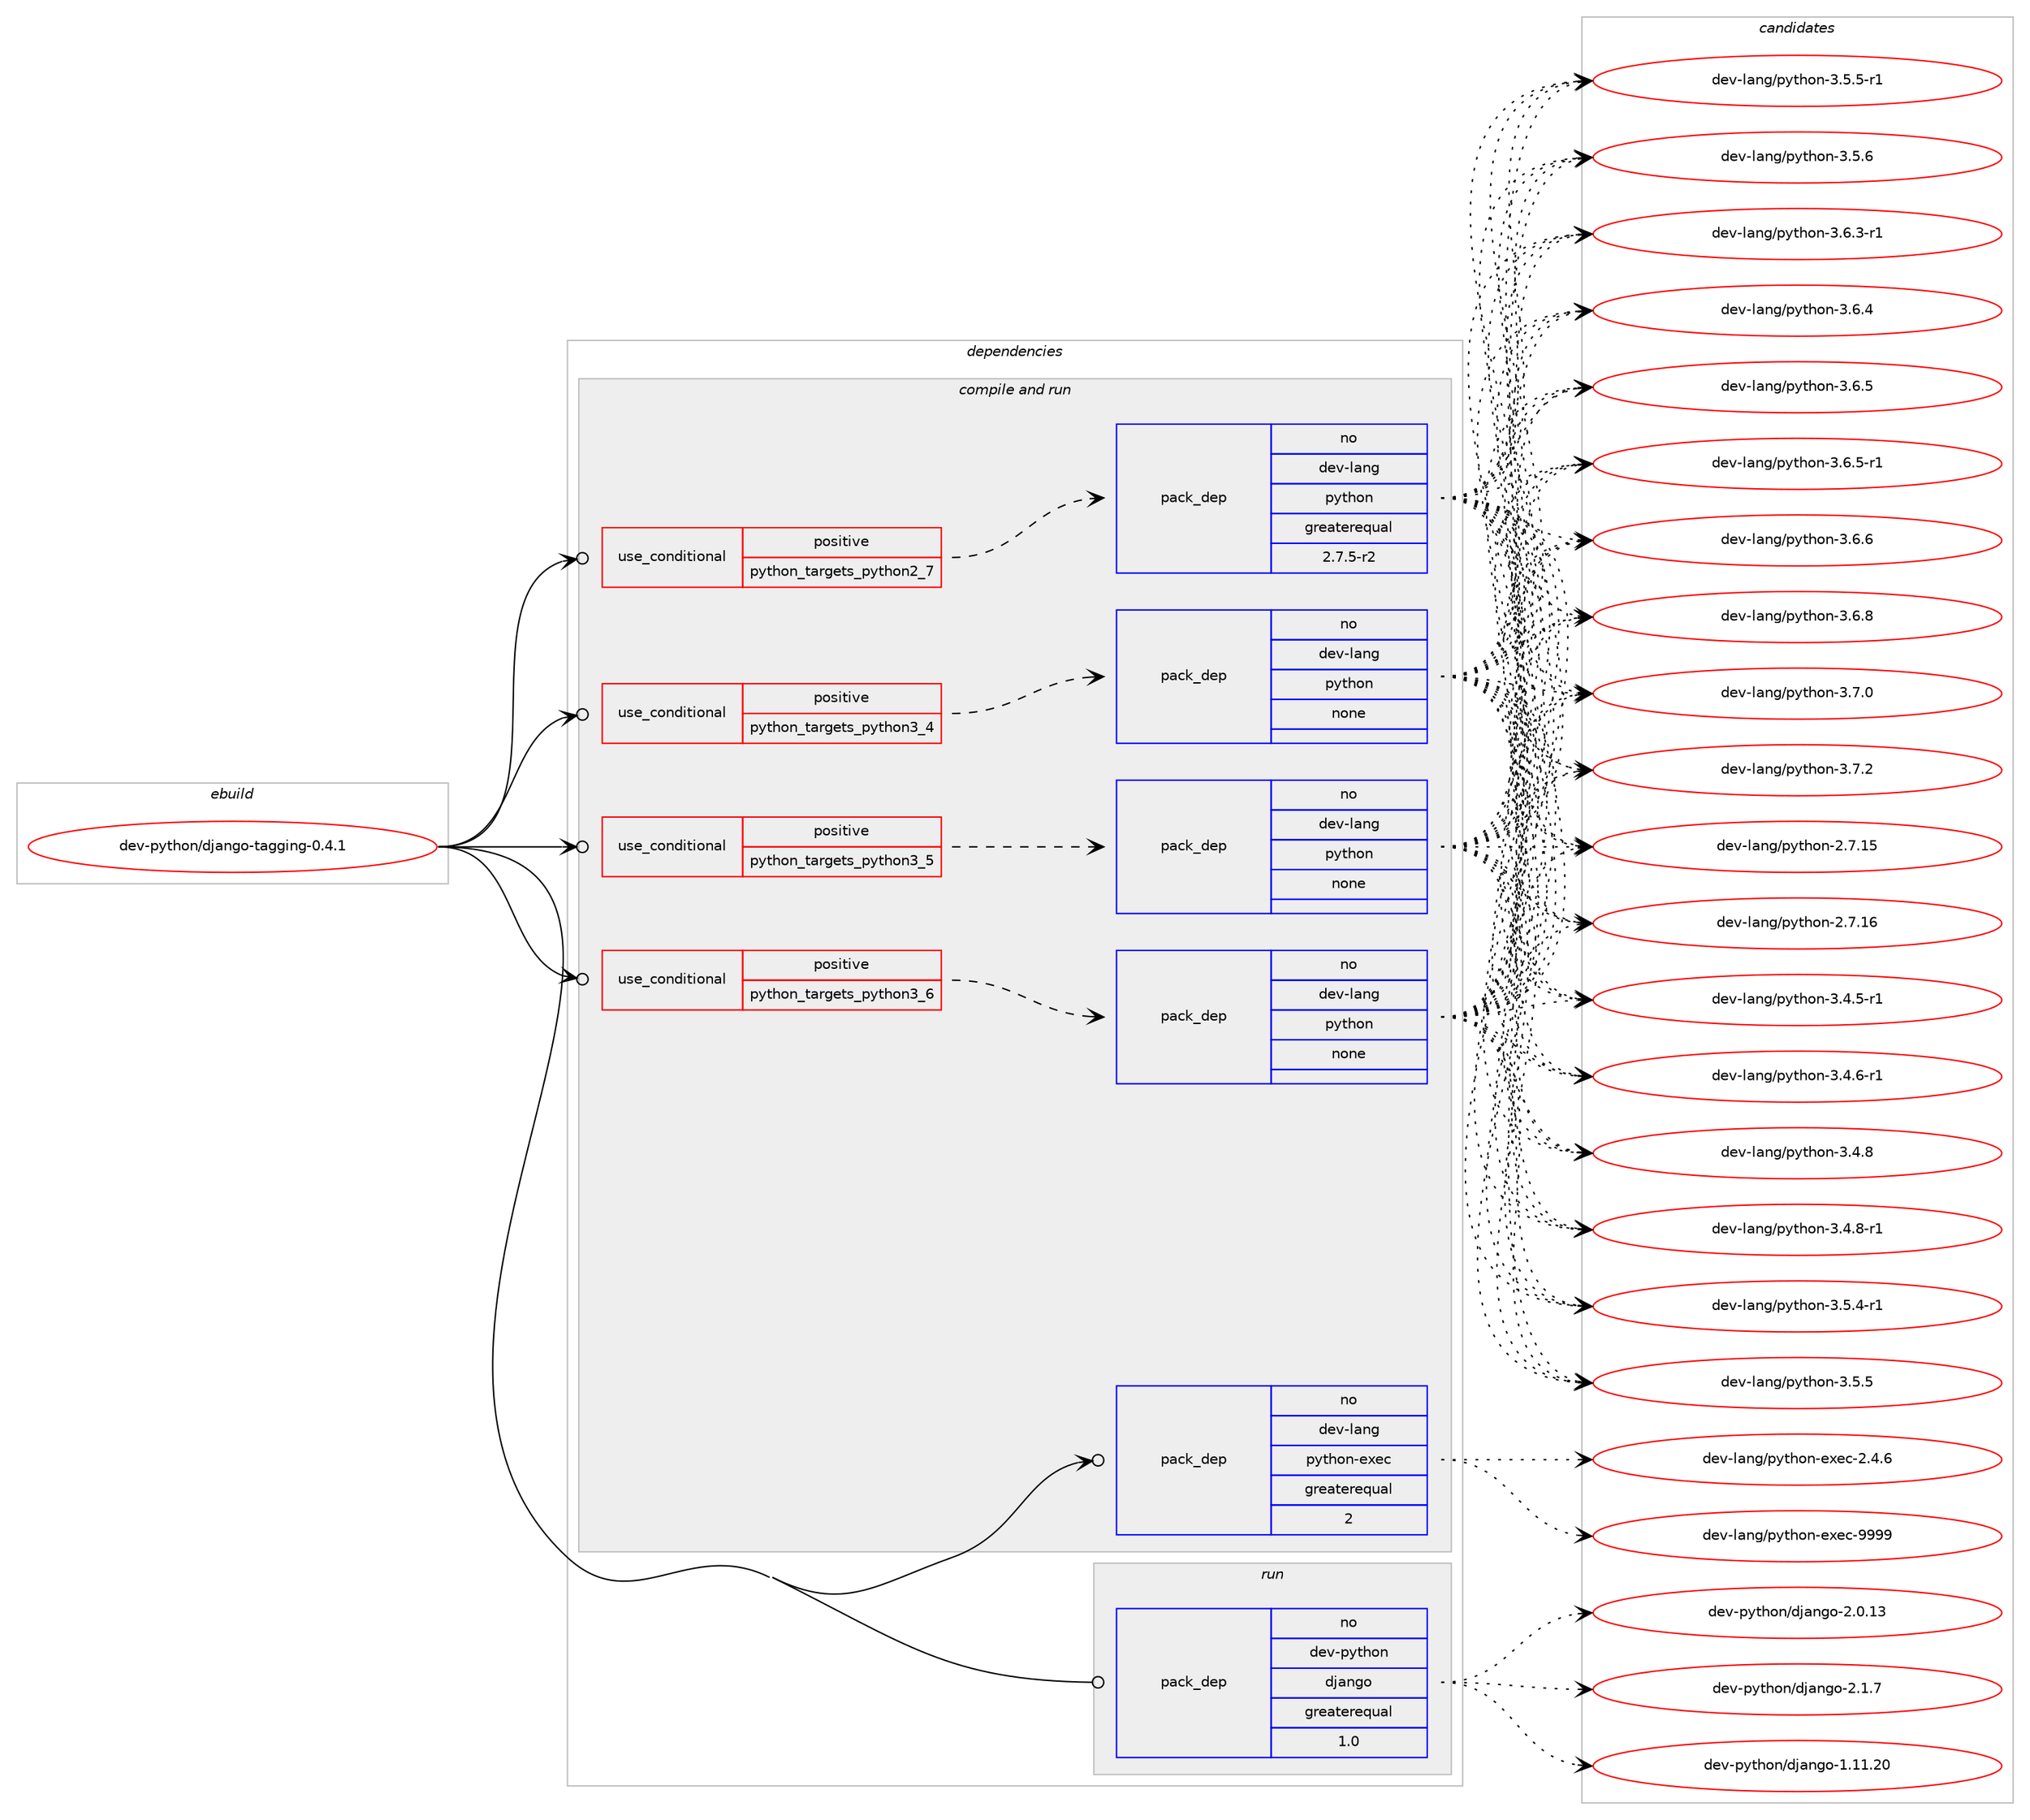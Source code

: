 digraph prolog {

# *************
# Graph options
# *************

newrank=true;
concentrate=true;
compound=true;
graph [rankdir=LR,fontname=Helvetica,fontsize=10,ranksep=1.5];#, ranksep=2.5, nodesep=0.2];
edge  [arrowhead=vee];
node  [fontname=Helvetica,fontsize=10];

# **********
# The ebuild
# **********

subgraph cluster_leftcol {
color=gray;
rank=same;
label=<<i>ebuild</i>>;
id [label="dev-python/django-tagging-0.4.1", color=red, width=4, href="../dev-python/django-tagging-0.4.1.svg"];
}

# ****************
# The dependencies
# ****************

subgraph cluster_midcol {
color=gray;
label=<<i>dependencies</i>>;
subgraph cluster_compile {
fillcolor="#eeeeee";
style=filled;
label=<<i>compile</i>>;
}
subgraph cluster_compileandrun {
fillcolor="#eeeeee";
style=filled;
label=<<i>compile and run</i>>;
subgraph cond373442 {
dependency1406498 [label=<<TABLE BORDER="0" CELLBORDER="1" CELLSPACING="0" CELLPADDING="4"><TR><TD ROWSPAN="3" CELLPADDING="10">use_conditional</TD></TR><TR><TD>positive</TD></TR><TR><TD>python_targets_python2_7</TD></TR></TABLE>>, shape=none, color=red];
subgraph pack1009800 {
dependency1406499 [label=<<TABLE BORDER="0" CELLBORDER="1" CELLSPACING="0" CELLPADDING="4" WIDTH="220"><TR><TD ROWSPAN="6" CELLPADDING="30">pack_dep</TD></TR><TR><TD WIDTH="110">no</TD></TR><TR><TD>dev-lang</TD></TR><TR><TD>python</TD></TR><TR><TD>greaterequal</TD></TR><TR><TD>2.7.5-r2</TD></TR></TABLE>>, shape=none, color=blue];
}
dependency1406498:e -> dependency1406499:w [weight=20,style="dashed",arrowhead="vee"];
}
id:e -> dependency1406498:w [weight=20,style="solid",arrowhead="odotvee"];
subgraph cond373443 {
dependency1406500 [label=<<TABLE BORDER="0" CELLBORDER="1" CELLSPACING="0" CELLPADDING="4"><TR><TD ROWSPAN="3" CELLPADDING="10">use_conditional</TD></TR><TR><TD>positive</TD></TR><TR><TD>python_targets_python3_4</TD></TR></TABLE>>, shape=none, color=red];
subgraph pack1009801 {
dependency1406501 [label=<<TABLE BORDER="0" CELLBORDER="1" CELLSPACING="0" CELLPADDING="4" WIDTH="220"><TR><TD ROWSPAN="6" CELLPADDING="30">pack_dep</TD></TR><TR><TD WIDTH="110">no</TD></TR><TR><TD>dev-lang</TD></TR><TR><TD>python</TD></TR><TR><TD>none</TD></TR><TR><TD></TD></TR></TABLE>>, shape=none, color=blue];
}
dependency1406500:e -> dependency1406501:w [weight=20,style="dashed",arrowhead="vee"];
}
id:e -> dependency1406500:w [weight=20,style="solid",arrowhead="odotvee"];
subgraph cond373444 {
dependency1406502 [label=<<TABLE BORDER="0" CELLBORDER="1" CELLSPACING="0" CELLPADDING="4"><TR><TD ROWSPAN="3" CELLPADDING="10">use_conditional</TD></TR><TR><TD>positive</TD></TR><TR><TD>python_targets_python3_5</TD></TR></TABLE>>, shape=none, color=red];
subgraph pack1009802 {
dependency1406503 [label=<<TABLE BORDER="0" CELLBORDER="1" CELLSPACING="0" CELLPADDING="4" WIDTH="220"><TR><TD ROWSPAN="6" CELLPADDING="30">pack_dep</TD></TR><TR><TD WIDTH="110">no</TD></TR><TR><TD>dev-lang</TD></TR><TR><TD>python</TD></TR><TR><TD>none</TD></TR><TR><TD></TD></TR></TABLE>>, shape=none, color=blue];
}
dependency1406502:e -> dependency1406503:w [weight=20,style="dashed",arrowhead="vee"];
}
id:e -> dependency1406502:w [weight=20,style="solid",arrowhead="odotvee"];
subgraph cond373445 {
dependency1406504 [label=<<TABLE BORDER="0" CELLBORDER="1" CELLSPACING="0" CELLPADDING="4"><TR><TD ROWSPAN="3" CELLPADDING="10">use_conditional</TD></TR><TR><TD>positive</TD></TR><TR><TD>python_targets_python3_6</TD></TR></TABLE>>, shape=none, color=red];
subgraph pack1009803 {
dependency1406505 [label=<<TABLE BORDER="0" CELLBORDER="1" CELLSPACING="0" CELLPADDING="4" WIDTH="220"><TR><TD ROWSPAN="6" CELLPADDING="30">pack_dep</TD></TR><TR><TD WIDTH="110">no</TD></TR><TR><TD>dev-lang</TD></TR><TR><TD>python</TD></TR><TR><TD>none</TD></TR><TR><TD></TD></TR></TABLE>>, shape=none, color=blue];
}
dependency1406504:e -> dependency1406505:w [weight=20,style="dashed",arrowhead="vee"];
}
id:e -> dependency1406504:w [weight=20,style="solid",arrowhead="odotvee"];
subgraph pack1009804 {
dependency1406506 [label=<<TABLE BORDER="0" CELLBORDER="1" CELLSPACING="0" CELLPADDING="4" WIDTH="220"><TR><TD ROWSPAN="6" CELLPADDING="30">pack_dep</TD></TR><TR><TD WIDTH="110">no</TD></TR><TR><TD>dev-lang</TD></TR><TR><TD>python-exec</TD></TR><TR><TD>greaterequal</TD></TR><TR><TD>2</TD></TR></TABLE>>, shape=none, color=blue];
}
id:e -> dependency1406506:w [weight=20,style="solid",arrowhead="odotvee"];
}
subgraph cluster_run {
fillcolor="#eeeeee";
style=filled;
label=<<i>run</i>>;
subgraph pack1009805 {
dependency1406507 [label=<<TABLE BORDER="0" CELLBORDER="1" CELLSPACING="0" CELLPADDING="4" WIDTH="220"><TR><TD ROWSPAN="6" CELLPADDING="30">pack_dep</TD></TR><TR><TD WIDTH="110">no</TD></TR><TR><TD>dev-python</TD></TR><TR><TD>django</TD></TR><TR><TD>greaterequal</TD></TR><TR><TD>1.0</TD></TR></TABLE>>, shape=none, color=blue];
}
id:e -> dependency1406507:w [weight=20,style="solid",arrowhead="odot"];
}
}

# **************
# The candidates
# **************

subgraph cluster_choices {
rank=same;
color=gray;
label=<<i>candidates</i>>;

subgraph choice1009800 {
color=black;
nodesep=1;
choice10010111845108971101034711212111610411111045504655464953 [label="dev-lang/python-2.7.15", color=red, width=4,href="../dev-lang/python-2.7.15.svg"];
choice10010111845108971101034711212111610411111045504655464954 [label="dev-lang/python-2.7.16", color=red, width=4,href="../dev-lang/python-2.7.16.svg"];
choice1001011184510897110103471121211161041111104551465246534511449 [label="dev-lang/python-3.4.5-r1", color=red, width=4,href="../dev-lang/python-3.4.5-r1.svg"];
choice1001011184510897110103471121211161041111104551465246544511449 [label="dev-lang/python-3.4.6-r1", color=red, width=4,href="../dev-lang/python-3.4.6-r1.svg"];
choice100101118451089711010347112121116104111110455146524656 [label="dev-lang/python-3.4.8", color=red, width=4,href="../dev-lang/python-3.4.8.svg"];
choice1001011184510897110103471121211161041111104551465246564511449 [label="dev-lang/python-3.4.8-r1", color=red, width=4,href="../dev-lang/python-3.4.8-r1.svg"];
choice1001011184510897110103471121211161041111104551465346524511449 [label="dev-lang/python-3.5.4-r1", color=red, width=4,href="../dev-lang/python-3.5.4-r1.svg"];
choice100101118451089711010347112121116104111110455146534653 [label="dev-lang/python-3.5.5", color=red, width=4,href="../dev-lang/python-3.5.5.svg"];
choice1001011184510897110103471121211161041111104551465346534511449 [label="dev-lang/python-3.5.5-r1", color=red, width=4,href="../dev-lang/python-3.5.5-r1.svg"];
choice100101118451089711010347112121116104111110455146534654 [label="dev-lang/python-3.5.6", color=red, width=4,href="../dev-lang/python-3.5.6.svg"];
choice1001011184510897110103471121211161041111104551465446514511449 [label="dev-lang/python-3.6.3-r1", color=red, width=4,href="../dev-lang/python-3.6.3-r1.svg"];
choice100101118451089711010347112121116104111110455146544652 [label="dev-lang/python-3.6.4", color=red, width=4,href="../dev-lang/python-3.6.4.svg"];
choice100101118451089711010347112121116104111110455146544653 [label="dev-lang/python-3.6.5", color=red, width=4,href="../dev-lang/python-3.6.5.svg"];
choice1001011184510897110103471121211161041111104551465446534511449 [label="dev-lang/python-3.6.5-r1", color=red, width=4,href="../dev-lang/python-3.6.5-r1.svg"];
choice100101118451089711010347112121116104111110455146544654 [label="dev-lang/python-3.6.6", color=red, width=4,href="../dev-lang/python-3.6.6.svg"];
choice100101118451089711010347112121116104111110455146544656 [label="dev-lang/python-3.6.8", color=red, width=4,href="../dev-lang/python-3.6.8.svg"];
choice100101118451089711010347112121116104111110455146554648 [label="dev-lang/python-3.7.0", color=red, width=4,href="../dev-lang/python-3.7.0.svg"];
choice100101118451089711010347112121116104111110455146554650 [label="dev-lang/python-3.7.2", color=red, width=4,href="../dev-lang/python-3.7.2.svg"];
dependency1406499:e -> choice10010111845108971101034711212111610411111045504655464953:w [style=dotted,weight="100"];
dependency1406499:e -> choice10010111845108971101034711212111610411111045504655464954:w [style=dotted,weight="100"];
dependency1406499:e -> choice1001011184510897110103471121211161041111104551465246534511449:w [style=dotted,weight="100"];
dependency1406499:e -> choice1001011184510897110103471121211161041111104551465246544511449:w [style=dotted,weight="100"];
dependency1406499:e -> choice100101118451089711010347112121116104111110455146524656:w [style=dotted,weight="100"];
dependency1406499:e -> choice1001011184510897110103471121211161041111104551465246564511449:w [style=dotted,weight="100"];
dependency1406499:e -> choice1001011184510897110103471121211161041111104551465346524511449:w [style=dotted,weight="100"];
dependency1406499:e -> choice100101118451089711010347112121116104111110455146534653:w [style=dotted,weight="100"];
dependency1406499:e -> choice1001011184510897110103471121211161041111104551465346534511449:w [style=dotted,weight="100"];
dependency1406499:e -> choice100101118451089711010347112121116104111110455146534654:w [style=dotted,weight="100"];
dependency1406499:e -> choice1001011184510897110103471121211161041111104551465446514511449:w [style=dotted,weight="100"];
dependency1406499:e -> choice100101118451089711010347112121116104111110455146544652:w [style=dotted,weight="100"];
dependency1406499:e -> choice100101118451089711010347112121116104111110455146544653:w [style=dotted,weight="100"];
dependency1406499:e -> choice1001011184510897110103471121211161041111104551465446534511449:w [style=dotted,weight="100"];
dependency1406499:e -> choice100101118451089711010347112121116104111110455146544654:w [style=dotted,weight="100"];
dependency1406499:e -> choice100101118451089711010347112121116104111110455146544656:w [style=dotted,weight="100"];
dependency1406499:e -> choice100101118451089711010347112121116104111110455146554648:w [style=dotted,weight="100"];
dependency1406499:e -> choice100101118451089711010347112121116104111110455146554650:w [style=dotted,weight="100"];
}
subgraph choice1009801 {
color=black;
nodesep=1;
choice10010111845108971101034711212111610411111045504655464953 [label="dev-lang/python-2.7.15", color=red, width=4,href="../dev-lang/python-2.7.15.svg"];
choice10010111845108971101034711212111610411111045504655464954 [label="dev-lang/python-2.7.16", color=red, width=4,href="../dev-lang/python-2.7.16.svg"];
choice1001011184510897110103471121211161041111104551465246534511449 [label="dev-lang/python-3.4.5-r1", color=red, width=4,href="../dev-lang/python-3.4.5-r1.svg"];
choice1001011184510897110103471121211161041111104551465246544511449 [label="dev-lang/python-3.4.6-r1", color=red, width=4,href="../dev-lang/python-3.4.6-r1.svg"];
choice100101118451089711010347112121116104111110455146524656 [label="dev-lang/python-3.4.8", color=red, width=4,href="../dev-lang/python-3.4.8.svg"];
choice1001011184510897110103471121211161041111104551465246564511449 [label="dev-lang/python-3.4.8-r1", color=red, width=4,href="../dev-lang/python-3.4.8-r1.svg"];
choice1001011184510897110103471121211161041111104551465346524511449 [label="dev-lang/python-3.5.4-r1", color=red, width=4,href="../dev-lang/python-3.5.4-r1.svg"];
choice100101118451089711010347112121116104111110455146534653 [label="dev-lang/python-3.5.5", color=red, width=4,href="../dev-lang/python-3.5.5.svg"];
choice1001011184510897110103471121211161041111104551465346534511449 [label="dev-lang/python-3.5.5-r1", color=red, width=4,href="../dev-lang/python-3.5.5-r1.svg"];
choice100101118451089711010347112121116104111110455146534654 [label="dev-lang/python-3.5.6", color=red, width=4,href="../dev-lang/python-3.5.6.svg"];
choice1001011184510897110103471121211161041111104551465446514511449 [label="dev-lang/python-3.6.3-r1", color=red, width=4,href="../dev-lang/python-3.6.3-r1.svg"];
choice100101118451089711010347112121116104111110455146544652 [label="dev-lang/python-3.6.4", color=red, width=4,href="../dev-lang/python-3.6.4.svg"];
choice100101118451089711010347112121116104111110455146544653 [label="dev-lang/python-3.6.5", color=red, width=4,href="../dev-lang/python-3.6.5.svg"];
choice1001011184510897110103471121211161041111104551465446534511449 [label="dev-lang/python-3.6.5-r1", color=red, width=4,href="../dev-lang/python-3.6.5-r1.svg"];
choice100101118451089711010347112121116104111110455146544654 [label="dev-lang/python-3.6.6", color=red, width=4,href="../dev-lang/python-3.6.6.svg"];
choice100101118451089711010347112121116104111110455146544656 [label="dev-lang/python-3.6.8", color=red, width=4,href="../dev-lang/python-3.6.8.svg"];
choice100101118451089711010347112121116104111110455146554648 [label="dev-lang/python-3.7.0", color=red, width=4,href="../dev-lang/python-3.7.0.svg"];
choice100101118451089711010347112121116104111110455146554650 [label="dev-lang/python-3.7.2", color=red, width=4,href="../dev-lang/python-3.7.2.svg"];
dependency1406501:e -> choice10010111845108971101034711212111610411111045504655464953:w [style=dotted,weight="100"];
dependency1406501:e -> choice10010111845108971101034711212111610411111045504655464954:w [style=dotted,weight="100"];
dependency1406501:e -> choice1001011184510897110103471121211161041111104551465246534511449:w [style=dotted,weight="100"];
dependency1406501:e -> choice1001011184510897110103471121211161041111104551465246544511449:w [style=dotted,weight="100"];
dependency1406501:e -> choice100101118451089711010347112121116104111110455146524656:w [style=dotted,weight="100"];
dependency1406501:e -> choice1001011184510897110103471121211161041111104551465246564511449:w [style=dotted,weight="100"];
dependency1406501:e -> choice1001011184510897110103471121211161041111104551465346524511449:w [style=dotted,weight="100"];
dependency1406501:e -> choice100101118451089711010347112121116104111110455146534653:w [style=dotted,weight="100"];
dependency1406501:e -> choice1001011184510897110103471121211161041111104551465346534511449:w [style=dotted,weight="100"];
dependency1406501:e -> choice100101118451089711010347112121116104111110455146534654:w [style=dotted,weight="100"];
dependency1406501:e -> choice1001011184510897110103471121211161041111104551465446514511449:w [style=dotted,weight="100"];
dependency1406501:e -> choice100101118451089711010347112121116104111110455146544652:w [style=dotted,weight="100"];
dependency1406501:e -> choice100101118451089711010347112121116104111110455146544653:w [style=dotted,weight="100"];
dependency1406501:e -> choice1001011184510897110103471121211161041111104551465446534511449:w [style=dotted,weight="100"];
dependency1406501:e -> choice100101118451089711010347112121116104111110455146544654:w [style=dotted,weight="100"];
dependency1406501:e -> choice100101118451089711010347112121116104111110455146544656:w [style=dotted,weight="100"];
dependency1406501:e -> choice100101118451089711010347112121116104111110455146554648:w [style=dotted,weight="100"];
dependency1406501:e -> choice100101118451089711010347112121116104111110455146554650:w [style=dotted,weight="100"];
}
subgraph choice1009802 {
color=black;
nodesep=1;
choice10010111845108971101034711212111610411111045504655464953 [label="dev-lang/python-2.7.15", color=red, width=4,href="../dev-lang/python-2.7.15.svg"];
choice10010111845108971101034711212111610411111045504655464954 [label="dev-lang/python-2.7.16", color=red, width=4,href="../dev-lang/python-2.7.16.svg"];
choice1001011184510897110103471121211161041111104551465246534511449 [label="dev-lang/python-3.4.5-r1", color=red, width=4,href="../dev-lang/python-3.4.5-r1.svg"];
choice1001011184510897110103471121211161041111104551465246544511449 [label="dev-lang/python-3.4.6-r1", color=red, width=4,href="../dev-lang/python-3.4.6-r1.svg"];
choice100101118451089711010347112121116104111110455146524656 [label="dev-lang/python-3.4.8", color=red, width=4,href="../dev-lang/python-3.4.8.svg"];
choice1001011184510897110103471121211161041111104551465246564511449 [label="dev-lang/python-3.4.8-r1", color=red, width=4,href="../dev-lang/python-3.4.8-r1.svg"];
choice1001011184510897110103471121211161041111104551465346524511449 [label="dev-lang/python-3.5.4-r1", color=red, width=4,href="../dev-lang/python-3.5.4-r1.svg"];
choice100101118451089711010347112121116104111110455146534653 [label="dev-lang/python-3.5.5", color=red, width=4,href="../dev-lang/python-3.5.5.svg"];
choice1001011184510897110103471121211161041111104551465346534511449 [label="dev-lang/python-3.5.5-r1", color=red, width=4,href="../dev-lang/python-3.5.5-r1.svg"];
choice100101118451089711010347112121116104111110455146534654 [label="dev-lang/python-3.5.6", color=red, width=4,href="../dev-lang/python-3.5.6.svg"];
choice1001011184510897110103471121211161041111104551465446514511449 [label="dev-lang/python-3.6.3-r1", color=red, width=4,href="../dev-lang/python-3.6.3-r1.svg"];
choice100101118451089711010347112121116104111110455146544652 [label="dev-lang/python-3.6.4", color=red, width=4,href="../dev-lang/python-3.6.4.svg"];
choice100101118451089711010347112121116104111110455146544653 [label="dev-lang/python-3.6.5", color=red, width=4,href="../dev-lang/python-3.6.5.svg"];
choice1001011184510897110103471121211161041111104551465446534511449 [label="dev-lang/python-3.6.5-r1", color=red, width=4,href="../dev-lang/python-3.6.5-r1.svg"];
choice100101118451089711010347112121116104111110455146544654 [label="dev-lang/python-3.6.6", color=red, width=4,href="../dev-lang/python-3.6.6.svg"];
choice100101118451089711010347112121116104111110455146544656 [label="dev-lang/python-3.6.8", color=red, width=4,href="../dev-lang/python-3.6.8.svg"];
choice100101118451089711010347112121116104111110455146554648 [label="dev-lang/python-3.7.0", color=red, width=4,href="../dev-lang/python-3.7.0.svg"];
choice100101118451089711010347112121116104111110455146554650 [label="dev-lang/python-3.7.2", color=red, width=4,href="../dev-lang/python-3.7.2.svg"];
dependency1406503:e -> choice10010111845108971101034711212111610411111045504655464953:w [style=dotted,weight="100"];
dependency1406503:e -> choice10010111845108971101034711212111610411111045504655464954:w [style=dotted,weight="100"];
dependency1406503:e -> choice1001011184510897110103471121211161041111104551465246534511449:w [style=dotted,weight="100"];
dependency1406503:e -> choice1001011184510897110103471121211161041111104551465246544511449:w [style=dotted,weight="100"];
dependency1406503:e -> choice100101118451089711010347112121116104111110455146524656:w [style=dotted,weight="100"];
dependency1406503:e -> choice1001011184510897110103471121211161041111104551465246564511449:w [style=dotted,weight="100"];
dependency1406503:e -> choice1001011184510897110103471121211161041111104551465346524511449:w [style=dotted,weight="100"];
dependency1406503:e -> choice100101118451089711010347112121116104111110455146534653:w [style=dotted,weight="100"];
dependency1406503:e -> choice1001011184510897110103471121211161041111104551465346534511449:w [style=dotted,weight="100"];
dependency1406503:e -> choice100101118451089711010347112121116104111110455146534654:w [style=dotted,weight="100"];
dependency1406503:e -> choice1001011184510897110103471121211161041111104551465446514511449:w [style=dotted,weight="100"];
dependency1406503:e -> choice100101118451089711010347112121116104111110455146544652:w [style=dotted,weight="100"];
dependency1406503:e -> choice100101118451089711010347112121116104111110455146544653:w [style=dotted,weight="100"];
dependency1406503:e -> choice1001011184510897110103471121211161041111104551465446534511449:w [style=dotted,weight="100"];
dependency1406503:e -> choice100101118451089711010347112121116104111110455146544654:w [style=dotted,weight="100"];
dependency1406503:e -> choice100101118451089711010347112121116104111110455146544656:w [style=dotted,weight="100"];
dependency1406503:e -> choice100101118451089711010347112121116104111110455146554648:w [style=dotted,weight="100"];
dependency1406503:e -> choice100101118451089711010347112121116104111110455146554650:w [style=dotted,weight="100"];
}
subgraph choice1009803 {
color=black;
nodesep=1;
choice10010111845108971101034711212111610411111045504655464953 [label="dev-lang/python-2.7.15", color=red, width=4,href="../dev-lang/python-2.7.15.svg"];
choice10010111845108971101034711212111610411111045504655464954 [label="dev-lang/python-2.7.16", color=red, width=4,href="../dev-lang/python-2.7.16.svg"];
choice1001011184510897110103471121211161041111104551465246534511449 [label="dev-lang/python-3.4.5-r1", color=red, width=4,href="../dev-lang/python-3.4.5-r1.svg"];
choice1001011184510897110103471121211161041111104551465246544511449 [label="dev-lang/python-3.4.6-r1", color=red, width=4,href="../dev-lang/python-3.4.6-r1.svg"];
choice100101118451089711010347112121116104111110455146524656 [label="dev-lang/python-3.4.8", color=red, width=4,href="../dev-lang/python-3.4.8.svg"];
choice1001011184510897110103471121211161041111104551465246564511449 [label="dev-lang/python-3.4.8-r1", color=red, width=4,href="../dev-lang/python-3.4.8-r1.svg"];
choice1001011184510897110103471121211161041111104551465346524511449 [label="dev-lang/python-3.5.4-r1", color=red, width=4,href="../dev-lang/python-3.5.4-r1.svg"];
choice100101118451089711010347112121116104111110455146534653 [label="dev-lang/python-3.5.5", color=red, width=4,href="../dev-lang/python-3.5.5.svg"];
choice1001011184510897110103471121211161041111104551465346534511449 [label="dev-lang/python-3.5.5-r1", color=red, width=4,href="../dev-lang/python-3.5.5-r1.svg"];
choice100101118451089711010347112121116104111110455146534654 [label="dev-lang/python-3.5.6", color=red, width=4,href="../dev-lang/python-3.5.6.svg"];
choice1001011184510897110103471121211161041111104551465446514511449 [label="dev-lang/python-3.6.3-r1", color=red, width=4,href="../dev-lang/python-3.6.3-r1.svg"];
choice100101118451089711010347112121116104111110455146544652 [label="dev-lang/python-3.6.4", color=red, width=4,href="../dev-lang/python-3.6.4.svg"];
choice100101118451089711010347112121116104111110455146544653 [label="dev-lang/python-3.6.5", color=red, width=4,href="../dev-lang/python-3.6.5.svg"];
choice1001011184510897110103471121211161041111104551465446534511449 [label="dev-lang/python-3.6.5-r1", color=red, width=4,href="../dev-lang/python-3.6.5-r1.svg"];
choice100101118451089711010347112121116104111110455146544654 [label="dev-lang/python-3.6.6", color=red, width=4,href="../dev-lang/python-3.6.6.svg"];
choice100101118451089711010347112121116104111110455146544656 [label="dev-lang/python-3.6.8", color=red, width=4,href="../dev-lang/python-3.6.8.svg"];
choice100101118451089711010347112121116104111110455146554648 [label="dev-lang/python-3.7.0", color=red, width=4,href="../dev-lang/python-3.7.0.svg"];
choice100101118451089711010347112121116104111110455146554650 [label="dev-lang/python-3.7.2", color=red, width=4,href="../dev-lang/python-3.7.2.svg"];
dependency1406505:e -> choice10010111845108971101034711212111610411111045504655464953:w [style=dotted,weight="100"];
dependency1406505:e -> choice10010111845108971101034711212111610411111045504655464954:w [style=dotted,weight="100"];
dependency1406505:e -> choice1001011184510897110103471121211161041111104551465246534511449:w [style=dotted,weight="100"];
dependency1406505:e -> choice1001011184510897110103471121211161041111104551465246544511449:w [style=dotted,weight="100"];
dependency1406505:e -> choice100101118451089711010347112121116104111110455146524656:w [style=dotted,weight="100"];
dependency1406505:e -> choice1001011184510897110103471121211161041111104551465246564511449:w [style=dotted,weight="100"];
dependency1406505:e -> choice1001011184510897110103471121211161041111104551465346524511449:w [style=dotted,weight="100"];
dependency1406505:e -> choice100101118451089711010347112121116104111110455146534653:w [style=dotted,weight="100"];
dependency1406505:e -> choice1001011184510897110103471121211161041111104551465346534511449:w [style=dotted,weight="100"];
dependency1406505:e -> choice100101118451089711010347112121116104111110455146534654:w [style=dotted,weight="100"];
dependency1406505:e -> choice1001011184510897110103471121211161041111104551465446514511449:w [style=dotted,weight="100"];
dependency1406505:e -> choice100101118451089711010347112121116104111110455146544652:w [style=dotted,weight="100"];
dependency1406505:e -> choice100101118451089711010347112121116104111110455146544653:w [style=dotted,weight="100"];
dependency1406505:e -> choice1001011184510897110103471121211161041111104551465446534511449:w [style=dotted,weight="100"];
dependency1406505:e -> choice100101118451089711010347112121116104111110455146544654:w [style=dotted,weight="100"];
dependency1406505:e -> choice100101118451089711010347112121116104111110455146544656:w [style=dotted,weight="100"];
dependency1406505:e -> choice100101118451089711010347112121116104111110455146554648:w [style=dotted,weight="100"];
dependency1406505:e -> choice100101118451089711010347112121116104111110455146554650:w [style=dotted,weight="100"];
}
subgraph choice1009804 {
color=black;
nodesep=1;
choice1001011184510897110103471121211161041111104510112010199455046524654 [label="dev-lang/python-exec-2.4.6", color=red, width=4,href="../dev-lang/python-exec-2.4.6.svg"];
choice10010111845108971101034711212111610411111045101120101994557575757 [label="dev-lang/python-exec-9999", color=red, width=4,href="../dev-lang/python-exec-9999.svg"];
dependency1406506:e -> choice1001011184510897110103471121211161041111104510112010199455046524654:w [style=dotted,weight="100"];
dependency1406506:e -> choice10010111845108971101034711212111610411111045101120101994557575757:w [style=dotted,weight="100"];
}
subgraph choice1009805 {
color=black;
nodesep=1;
choice1001011184511212111610411111047100106971101031114549464949465048 [label="dev-python/django-1.11.20", color=red, width=4,href="../dev-python/django-1.11.20.svg"];
choice10010111845112121116104111110471001069711010311145504648464951 [label="dev-python/django-2.0.13", color=red, width=4,href="../dev-python/django-2.0.13.svg"];
choice100101118451121211161041111104710010697110103111455046494655 [label="dev-python/django-2.1.7", color=red, width=4,href="../dev-python/django-2.1.7.svg"];
dependency1406507:e -> choice1001011184511212111610411111047100106971101031114549464949465048:w [style=dotted,weight="100"];
dependency1406507:e -> choice10010111845112121116104111110471001069711010311145504648464951:w [style=dotted,weight="100"];
dependency1406507:e -> choice100101118451121211161041111104710010697110103111455046494655:w [style=dotted,weight="100"];
}
}

}
